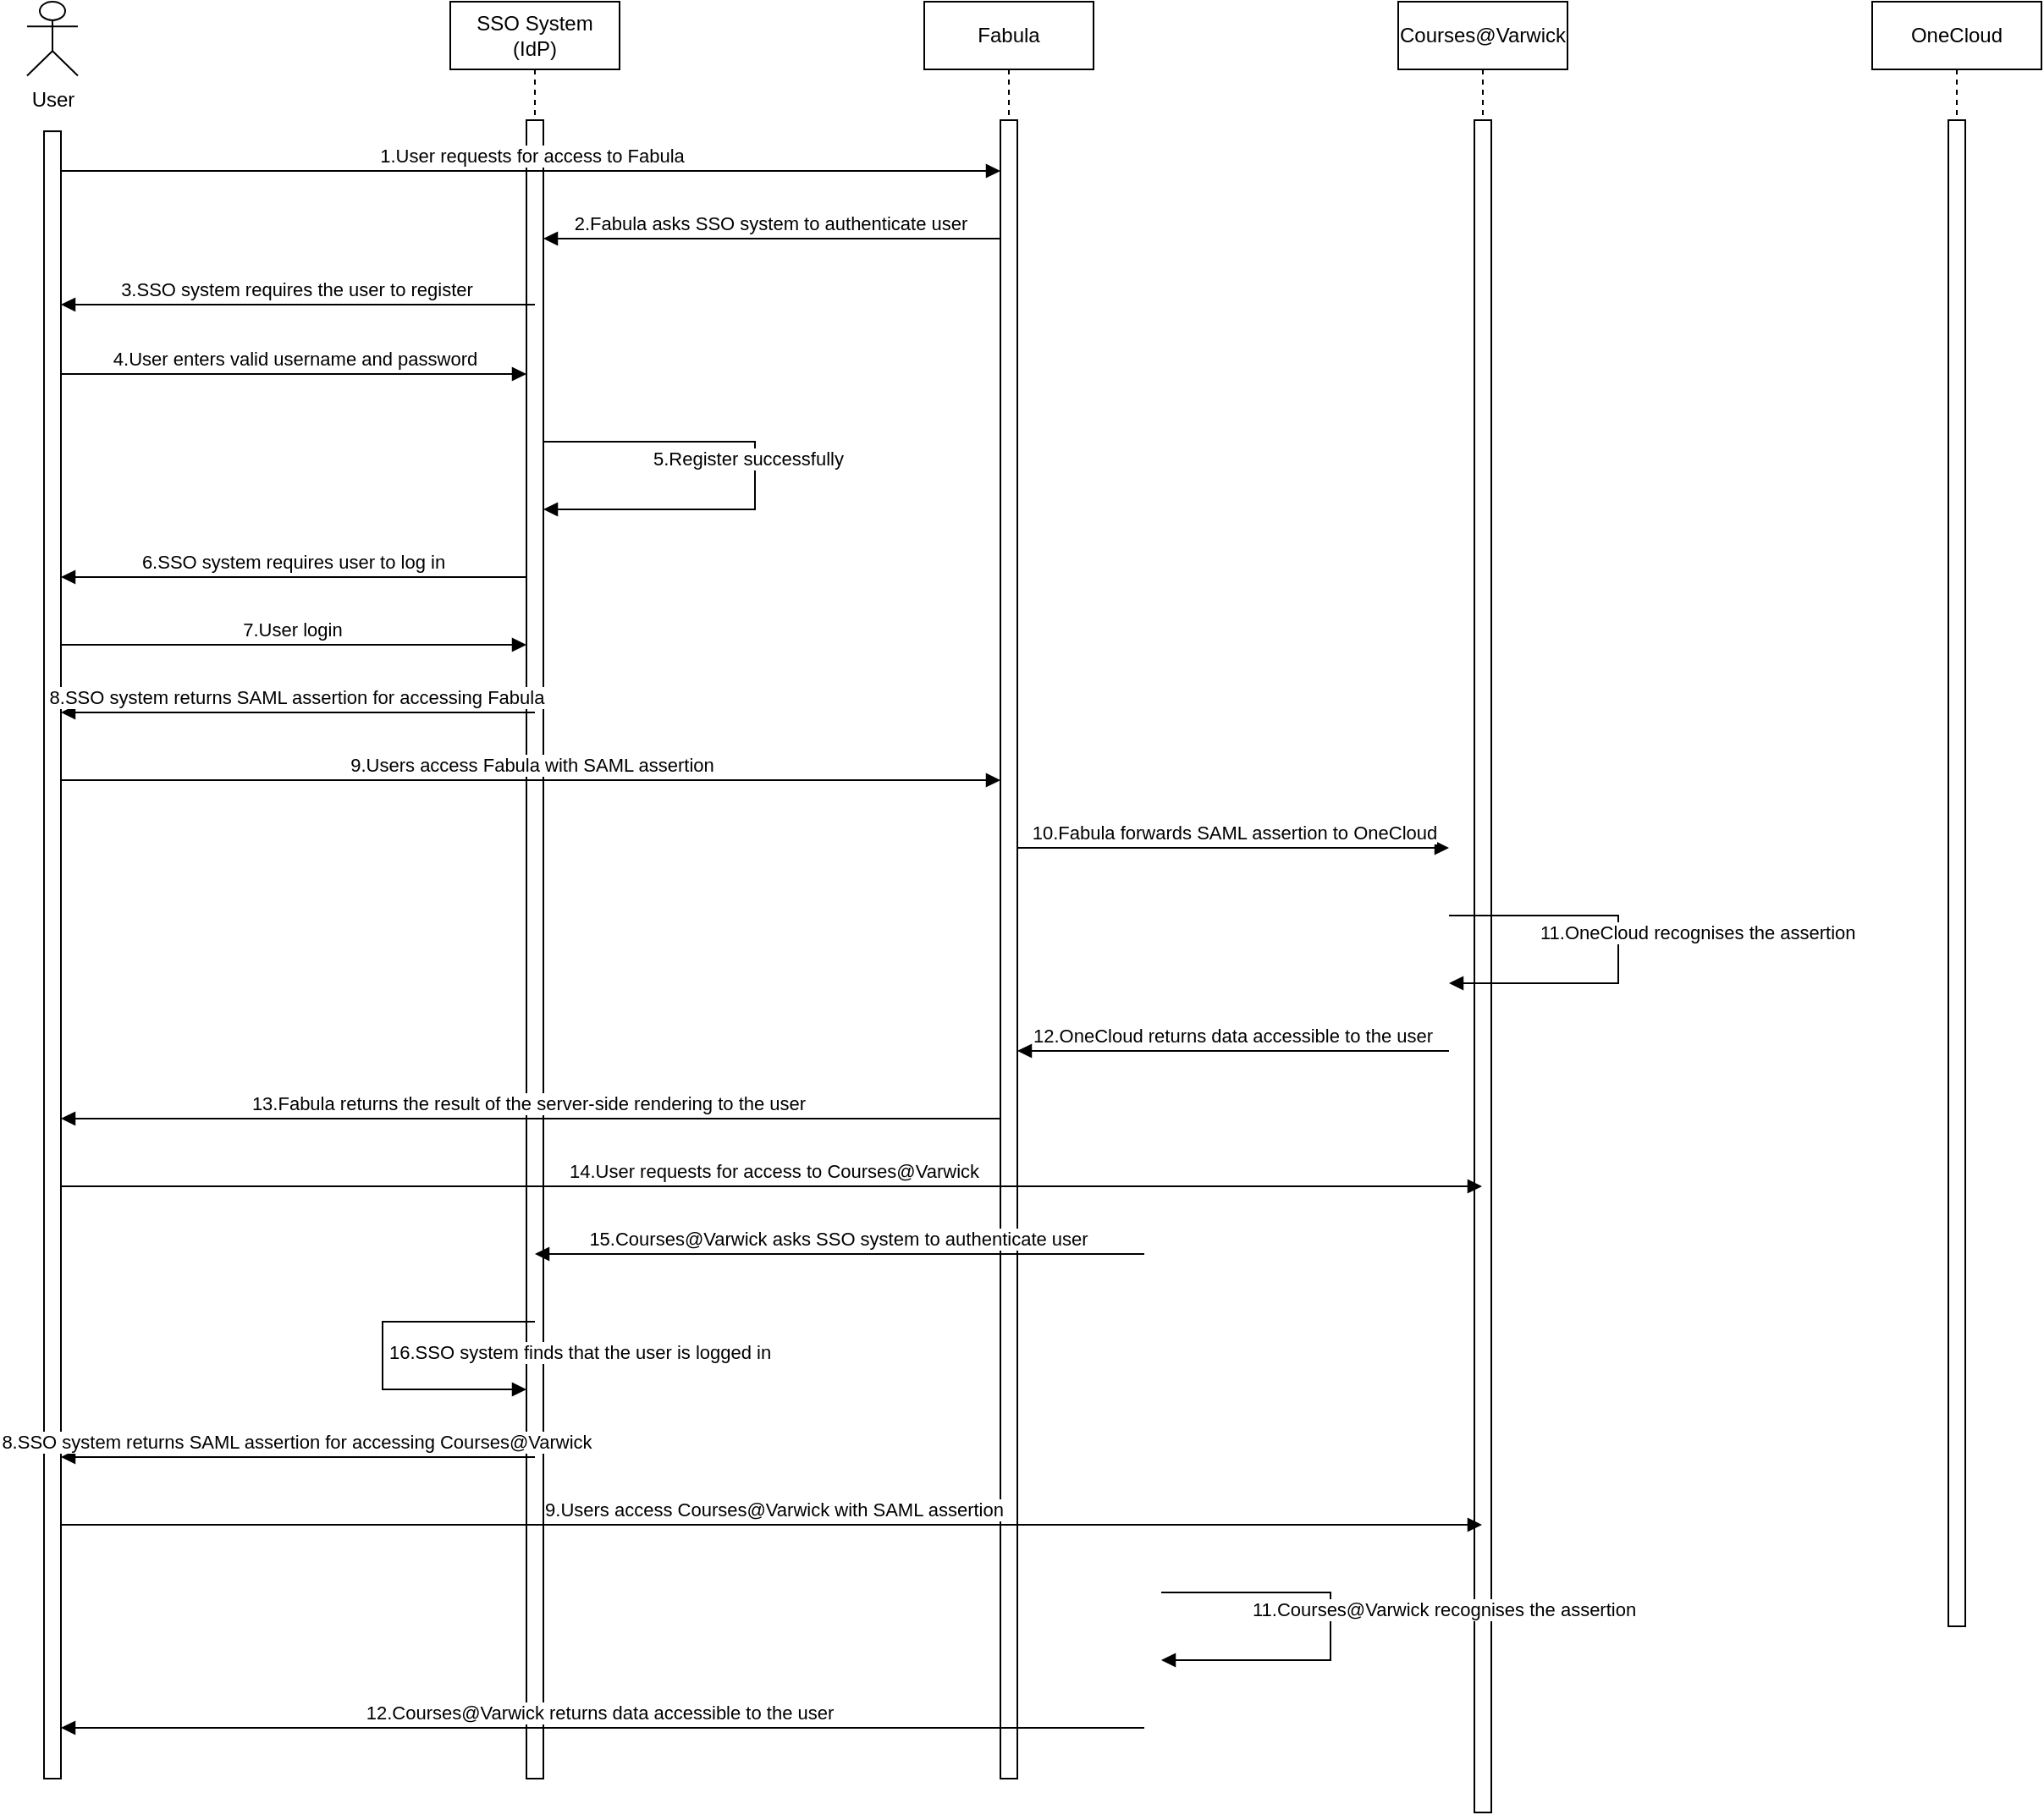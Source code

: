 <mxfile version="20.8.20" type="github">
  <diagram name="Page-1" id="2YBvvXClWsGukQMizWep">
    <mxGraphModel dx="2046" dy="546" grid="1" gridSize="10" guides="1" tooltips="1" connect="1" arrows="1" fold="1" page="1" pageScale="1" pageWidth="850" pageHeight="1100" math="0" shadow="0">
      <root>
        <mxCell id="0" />
        <mxCell id="1" parent="0" />
        <mxCell id="aM9ryv3xv72pqoxQDRHE-5" value="Fabula" style="shape=umlLifeline;perimeter=lifelinePerimeter;whiteSpace=wrap;html=1;container=0;dropTarget=0;collapsible=0;recursiveResize=0;outlineConnect=0;portConstraint=eastwest;newEdgeStyle={&quot;edgeStyle&quot;:&quot;elbowEdgeStyle&quot;,&quot;elbow&quot;:&quot;vertical&quot;,&quot;curved&quot;:0,&quot;rounded&quot;:0};" parent="1" vertex="1">
          <mxGeometry x="320" y="40" width="100" height="1050" as="geometry" />
        </mxCell>
        <mxCell id="aM9ryv3xv72pqoxQDRHE-6" value="" style="html=1;points=[];perimeter=orthogonalPerimeter;outlineConnect=0;targetShapes=umlLifeline;portConstraint=eastwest;newEdgeStyle={&quot;edgeStyle&quot;:&quot;elbowEdgeStyle&quot;,&quot;elbow&quot;:&quot;vertical&quot;,&quot;curved&quot;:0,&quot;rounded&quot;:0};" parent="aM9ryv3xv72pqoxQDRHE-5" vertex="1">
          <mxGeometry x="45" y="70" width="10" height="980" as="geometry" />
        </mxCell>
        <mxCell id="aM9ryv3xv72pqoxQDRHE-1" value="SSO System (IdP)" style="shape=umlLifeline;perimeter=lifelinePerimeter;whiteSpace=wrap;html=1;container=0;dropTarget=0;collapsible=0;recursiveResize=0;outlineConnect=0;portConstraint=eastwest;newEdgeStyle={&quot;edgeStyle&quot;:&quot;elbowEdgeStyle&quot;,&quot;elbow&quot;:&quot;vertical&quot;,&quot;curved&quot;:0,&quot;rounded&quot;:0};" parent="1" vertex="1">
          <mxGeometry x="40" y="40" width="100" height="1050" as="geometry" />
        </mxCell>
        <mxCell id="aM9ryv3xv72pqoxQDRHE-2" value="" style="html=1;points=[];perimeter=orthogonalPerimeter;outlineConnect=0;targetShapes=umlLifeline;portConstraint=eastwest;newEdgeStyle={&quot;edgeStyle&quot;:&quot;elbowEdgeStyle&quot;,&quot;elbow&quot;:&quot;vertical&quot;,&quot;curved&quot;:0,&quot;rounded&quot;:0};" parent="aM9ryv3xv72pqoxQDRHE-1" vertex="1">
          <mxGeometry x="45" y="70" width="10" height="980" as="geometry" />
        </mxCell>
        <mxCell id="Sjwk3GnCQPSGXAsQl0JS-54" value="5.Register successfully" style="html=1;align=left;spacingLeft=2;endArrow=block;rounded=0;edgeStyle=orthogonalEdgeStyle;curved=0;rounded=0;" edge="1" parent="aM9ryv3xv72pqoxQDRHE-1" source="aM9ryv3xv72pqoxQDRHE-2" target="aM9ryv3xv72pqoxQDRHE-2">
          <mxGeometry x="-0.583" y="-10" relative="1" as="geometry">
            <mxPoint x="60" y="260" as="sourcePoint" />
            <Array as="points">
              <mxPoint x="180" y="260" />
              <mxPoint x="180" y="300" />
            </Array>
            <mxPoint x="70" y="300" as="targetPoint" />
            <mxPoint as="offset" />
          </mxGeometry>
        </mxCell>
        <mxCell id="aM9ryv3xv72pqoxQDRHE-9" value="2.Fabula asks SSO system to authenticate user" style="html=1;verticalAlign=bottom;endArrow=block;edgeStyle=elbowEdgeStyle;elbow=vertical;curved=0;rounded=0;" parent="1" source="aM9ryv3xv72pqoxQDRHE-6" target="aM9ryv3xv72pqoxQDRHE-2" edge="1">
          <mxGeometry x="0.006" relative="1" as="geometry">
            <mxPoint x="175" y="160" as="sourcePoint" />
            <Array as="points">
              <mxPoint x="160" y="180" />
              <mxPoint x="190" y="160" />
            </Array>
            <mxPoint x="100" y="180" as="targetPoint" />
            <mxPoint as="offset" />
          </mxGeometry>
        </mxCell>
        <mxCell id="Sjwk3GnCQPSGXAsQl0JS-9" value="OneCloud" style="shape=umlLifeline;perimeter=lifelinePerimeter;whiteSpace=wrap;html=1;container=0;dropTarget=0;collapsible=0;recursiveResize=0;outlineConnect=0;portConstraint=eastwest;newEdgeStyle={&quot;edgeStyle&quot;:&quot;elbowEdgeStyle&quot;,&quot;elbow&quot;:&quot;vertical&quot;,&quot;curved&quot;:0,&quot;rounded&quot;:0};" vertex="1" parent="1">
          <mxGeometry x="880" y="40" width="100" height="960" as="geometry" />
        </mxCell>
        <mxCell id="Sjwk3GnCQPSGXAsQl0JS-10" value="" style="html=1;points=[];perimeter=orthogonalPerimeter;outlineConnect=0;targetShapes=umlLifeline;portConstraint=eastwest;newEdgeStyle={&quot;edgeStyle&quot;:&quot;elbowEdgeStyle&quot;,&quot;elbow&quot;:&quot;vertical&quot;,&quot;curved&quot;:0,&quot;rounded&quot;:0};" vertex="1" parent="Sjwk3GnCQPSGXAsQl0JS-9">
          <mxGeometry x="45" y="70" width="10" height="890" as="geometry" />
        </mxCell>
        <mxCell id="Sjwk3GnCQPSGXAsQl0JS-11" value="Courses@Varwick" style="shape=umlLifeline;perimeter=lifelinePerimeter;whiteSpace=wrap;html=1;container=0;dropTarget=0;collapsible=0;recursiveResize=0;outlineConnect=0;portConstraint=eastwest;newEdgeStyle={&quot;edgeStyle&quot;:&quot;elbowEdgeStyle&quot;,&quot;elbow&quot;:&quot;vertical&quot;,&quot;curved&quot;:0,&quot;rounded&quot;:0};" vertex="1" parent="1">
          <mxGeometry x="600" y="40" width="100" height="1070" as="geometry" />
        </mxCell>
        <mxCell id="Sjwk3GnCQPSGXAsQl0JS-12" value="" style="html=1;points=[];perimeter=orthogonalPerimeter;outlineConnect=0;targetShapes=umlLifeline;portConstraint=eastwest;newEdgeStyle={&quot;edgeStyle&quot;:&quot;elbowEdgeStyle&quot;,&quot;elbow&quot;:&quot;vertical&quot;,&quot;curved&quot;:0,&quot;rounded&quot;:0};" vertex="1" parent="Sjwk3GnCQPSGXAsQl0JS-11">
          <mxGeometry x="45" y="70" width="10" height="1000" as="geometry" />
        </mxCell>
        <mxCell id="Sjwk3GnCQPSGXAsQl0JS-8" value="1.User requests for access to Fabula" style="html=1;verticalAlign=bottom;endArrow=block;edgeStyle=elbowEdgeStyle;elbow=vertical;curved=0;rounded=0;" edge="1" parent="1" source="Sjwk3GnCQPSGXAsQl0JS-24" target="aM9ryv3xv72pqoxQDRHE-6">
          <mxGeometry x="0.002" relative="1" as="geometry">
            <mxPoint x="-90" y="140" as="sourcePoint" />
            <Array as="points">
              <mxPoint x="40" y="140" />
              <mxPoint x="75" y="119.58" />
            </Array>
            <mxPoint x="260" y="140" as="targetPoint" />
            <mxPoint as="offset" />
          </mxGeometry>
        </mxCell>
        <mxCell id="Sjwk3GnCQPSGXAsQl0JS-26" value="" style="group" vertex="1" connectable="0" parent="1">
          <mxGeometry x="-210" y="40" width="30" height="1050" as="geometry" />
        </mxCell>
        <mxCell id="Sjwk3GnCQPSGXAsQl0JS-2" value="User" style="shape=umlActor;verticalLabelPosition=bottom;verticalAlign=top;html=1;" vertex="1" parent="Sjwk3GnCQPSGXAsQl0JS-26">
          <mxGeometry width="30" height="43.75" as="geometry" />
        </mxCell>
        <mxCell id="Sjwk3GnCQPSGXAsQl0JS-24" value="" style="html=1;points=[];perimeter=orthogonalPerimeter;outlineConnect=0;targetShapes=umlLifeline;portConstraint=eastwest;newEdgeStyle={&quot;edgeStyle&quot;:&quot;elbowEdgeStyle&quot;,&quot;elbow&quot;:&quot;vertical&quot;,&quot;curved&quot;:0,&quot;rounded&quot;:0};" vertex="1" parent="Sjwk3GnCQPSGXAsQl0JS-26">
          <mxGeometry x="10" y="76.562" width="10" height="973.438" as="geometry" />
        </mxCell>
        <mxCell id="Sjwk3GnCQPSGXAsQl0JS-25" value="4.User enters valid username and password" style="html=1;verticalAlign=bottom;endArrow=block;edgeStyle=elbowEdgeStyle;elbow=vertical;curved=0;rounded=0;" edge="1" parent="1" source="Sjwk3GnCQPSGXAsQl0JS-24" target="aM9ryv3xv72pqoxQDRHE-2">
          <mxGeometry x="0.004" relative="1" as="geometry">
            <mxPoint x="-50" y="260" as="sourcePoint" />
            <Array as="points">
              <mxPoint x="45" y="260" />
              <mxPoint x="80" y="239.58" />
            </Array>
            <mxPoint x="80" y="260" as="targetPoint" />
            <mxPoint as="offset" />
          </mxGeometry>
        </mxCell>
        <mxCell id="Sjwk3GnCQPSGXAsQl0JS-21" value="3.SSO system requires the user to register" style="html=1;verticalAlign=bottom;endArrow=block;edgeStyle=elbowEdgeStyle;elbow=vertical;curved=0;rounded=0;" edge="1" parent="1" target="Sjwk3GnCQPSGXAsQl0JS-24">
          <mxGeometry x="0.008" relative="1" as="geometry">
            <mxPoint x="90" y="219" as="sourcePoint" />
            <Array as="points">
              <mxPoint x="80" y="219" />
            </Array>
            <mxPoint x="-170" y="219" as="targetPoint" />
            <mxPoint as="offset" />
          </mxGeometry>
        </mxCell>
        <mxCell id="Sjwk3GnCQPSGXAsQl0JS-28" value="6.SSO system requires user to log in" style="html=1;verticalAlign=bottom;endArrow=block;edgeStyle=elbowEdgeStyle;elbow=vertical;curved=0;rounded=0;" edge="1" parent="1" source="aM9ryv3xv72pqoxQDRHE-2" target="Sjwk3GnCQPSGXAsQl0JS-24">
          <mxGeometry x="0.008" relative="1" as="geometry">
            <mxPoint x="60" y="380" as="sourcePoint" />
            <Array as="points">
              <mxPoint x="80" y="380" />
            </Array>
            <mxPoint x="-90" y="380" as="targetPoint" />
            <mxPoint as="offset" />
          </mxGeometry>
        </mxCell>
        <mxCell id="Sjwk3GnCQPSGXAsQl0JS-30" value="7.User login&amp;nbsp;" style="html=1;verticalAlign=bottom;endArrow=block;edgeStyle=elbowEdgeStyle;elbow=vertical;curved=0;rounded=0;" edge="1" parent="1" source="Sjwk3GnCQPSGXAsQl0JS-24" target="aM9ryv3xv72pqoxQDRHE-2">
          <mxGeometry x="0.002" relative="1" as="geometry">
            <mxPoint x="-90" y="420" as="sourcePoint" />
            <Array as="points">
              <mxPoint x="40" y="420" />
              <mxPoint x="75" y="399.58" />
            </Array>
            <mxPoint x="60" y="420" as="targetPoint" />
            <mxPoint as="offset" />
          </mxGeometry>
        </mxCell>
        <mxCell id="Sjwk3GnCQPSGXAsQl0JS-33" value="8.SSO system returns SAML assertion for accessing Fabula" style="html=1;verticalAlign=bottom;endArrow=block;edgeStyle=elbowEdgeStyle;elbow=vertical;curved=0;rounded=0;" edge="1" parent="1" target="Sjwk3GnCQPSGXAsQl0JS-24">
          <mxGeometry x="0.008" relative="1" as="geometry">
            <mxPoint x="90" y="460" as="sourcePoint" />
            <Array as="points">
              <mxPoint x="80" y="460" />
            </Array>
            <mxPoint x="-90" y="460" as="targetPoint" />
            <mxPoint as="offset" />
          </mxGeometry>
        </mxCell>
        <mxCell id="Sjwk3GnCQPSGXAsQl0JS-34" value="9.Users access Fabula with SAML assertion" style="html=1;verticalAlign=bottom;endArrow=block;edgeStyle=elbowEdgeStyle;elbow=vertical;curved=0;rounded=0;" edge="1" parent="1" source="Sjwk3GnCQPSGXAsQl0JS-24" target="aM9ryv3xv72pqoxQDRHE-6">
          <mxGeometry x="0.002" relative="1" as="geometry">
            <mxPoint x="-90" y="500" as="sourcePoint" />
            <Array as="points">
              <mxPoint x="40" y="500" />
              <mxPoint x="75" y="479.58" />
            </Array>
            <mxPoint x="180" y="500" as="targetPoint" />
            <mxPoint as="offset" />
          </mxGeometry>
        </mxCell>
        <mxCell id="Sjwk3GnCQPSGXAsQl0JS-35" value="10.Fabula forwards SAML assertion to OneCloud" style="html=1;verticalAlign=bottom;endArrow=block;edgeStyle=elbowEdgeStyle;elbow=vertical;curved=0;rounded=0;" edge="1" parent="1" source="aM9ryv3xv72pqoxQDRHE-6">
          <mxGeometry x="0.002" relative="1" as="geometry">
            <mxPoint x="290" y="540" as="sourcePoint" />
            <Array as="points">
              <mxPoint x="400" y="540" />
              <mxPoint x="435" y="519.58" />
            </Array>
            <mxPoint x="630" y="540" as="targetPoint" />
            <mxPoint as="offset" />
          </mxGeometry>
        </mxCell>
        <mxCell id="Sjwk3GnCQPSGXAsQl0JS-41" value="11.OneCloud recognises the assertion" style="html=1;align=left;spacingLeft=2;endArrow=block;rounded=0;edgeStyle=orthogonalEdgeStyle;curved=0;rounded=0;" edge="1" parent="1">
          <mxGeometry x="-0.583" y="-10" relative="1" as="geometry">
            <mxPoint x="630" y="580" as="sourcePoint" />
            <Array as="points">
              <mxPoint x="730" y="580" />
              <mxPoint x="730" y="620" />
              <mxPoint x="635" y="620" />
            </Array>
            <mxPoint x="630" y="620" as="targetPoint" />
            <mxPoint as="offset" />
          </mxGeometry>
        </mxCell>
        <mxCell id="Sjwk3GnCQPSGXAsQl0JS-42" value="12.OneCloud returns data accessible to the user" style="html=1;verticalAlign=bottom;endArrow=block;edgeStyle=elbowEdgeStyle;elbow=vertical;curved=0;rounded=0;" edge="1" parent="1" target="aM9ryv3xv72pqoxQDRHE-6">
          <mxGeometry x="0.008" relative="1" as="geometry">
            <mxPoint x="630" y="660" as="sourcePoint" />
            <Array as="points">
              <mxPoint x="620" y="660" />
            </Array>
            <mxPoint x="300" y="660" as="targetPoint" />
            <mxPoint as="offset" />
          </mxGeometry>
        </mxCell>
        <mxCell id="Sjwk3GnCQPSGXAsQl0JS-43" value="13.Fabula returns the result of the server-side rendering to the user" style="html=1;verticalAlign=bottom;endArrow=block;edgeStyle=elbowEdgeStyle;elbow=vertical;curved=0;rounded=0;" edge="1" parent="1" source="aM9ryv3xv72pqoxQDRHE-6" target="Sjwk3GnCQPSGXAsQl0JS-24">
          <mxGeometry x="0.008" relative="1" as="geometry">
            <mxPoint x="230" y="700" as="sourcePoint" />
            <Array as="points">
              <mxPoint x="260" y="700" />
            </Array>
            <mxPoint x="-90" y="700" as="targetPoint" />
            <mxPoint as="offset" />
          </mxGeometry>
        </mxCell>
        <mxCell id="Sjwk3GnCQPSGXAsQl0JS-44" value="14.User requests for access to Courses@Varwick" style="html=1;verticalAlign=bottom;endArrow=block;edgeStyle=elbowEdgeStyle;elbow=vertical;curved=0;rounded=0;" edge="1" parent="1" source="Sjwk3GnCQPSGXAsQl0JS-24" target="Sjwk3GnCQPSGXAsQl0JS-11">
          <mxGeometry x="0.002" relative="1" as="geometry">
            <mxPoint x="-90" y="740" as="sourcePoint" />
            <Array as="points">
              <mxPoint x="40" y="740" />
              <mxPoint x="75" y="719.58" />
            </Array>
            <mxPoint x="90" y="740" as="targetPoint" />
            <mxPoint as="offset" />
          </mxGeometry>
        </mxCell>
        <mxCell id="Sjwk3GnCQPSGXAsQl0JS-45" value="15.Courses@Varwick&amp;nbsp;asks SSO system to authenticate user" style="html=1;verticalAlign=bottom;endArrow=block;edgeStyle=elbowEdgeStyle;elbow=vertical;curved=0;rounded=0;" edge="1" parent="1" target="aM9ryv3xv72pqoxQDRHE-1">
          <mxGeometry x="0.006" relative="1" as="geometry">
            <mxPoint x="450" y="780" as="sourcePoint" />
            <Array as="points">
              <mxPoint x="345" y="780" />
              <mxPoint x="375" y="760" />
            </Array>
            <mxPoint x="280" y="780" as="targetPoint" />
            <mxPoint as="offset" />
          </mxGeometry>
        </mxCell>
        <mxCell id="Sjwk3GnCQPSGXAsQl0JS-49" value="16.SSO system finds that the user is logged in" style="html=1;align=left;spacingLeft=2;endArrow=block;rounded=0;edgeStyle=orthogonalEdgeStyle;curved=0;rounded=0;" edge="1" target="aM9ryv3xv72pqoxQDRHE-2" parent="1">
          <mxGeometry relative="1" as="geometry">
            <mxPoint x="90" y="820" as="sourcePoint" />
            <Array as="points">
              <mxPoint y="820" />
              <mxPoint y="860" />
            </Array>
            <mxPoint x="85" y="850.0" as="targetPoint" />
          </mxGeometry>
        </mxCell>
        <mxCell id="Sjwk3GnCQPSGXAsQl0JS-50" value="8.SSO system returns SAML assertion for accessing&amp;nbsp;Courses@Varwick" style="html=1;verticalAlign=bottom;endArrow=block;edgeStyle=elbowEdgeStyle;elbow=vertical;curved=0;rounded=0;" edge="1" parent="1" target="Sjwk3GnCQPSGXAsQl0JS-24">
          <mxGeometry x="0.008" relative="1" as="geometry">
            <mxPoint x="90" y="900" as="sourcePoint" />
            <Array as="points">
              <mxPoint x="80" y="900" />
            </Array>
            <mxPoint x="-90" y="900" as="targetPoint" />
            <mxPoint as="offset" />
          </mxGeometry>
        </mxCell>
        <mxCell id="Sjwk3GnCQPSGXAsQl0JS-51" value="9.Users access&amp;nbsp;Courses@Varwick with SAML assertion" style="html=1;verticalAlign=bottom;endArrow=block;edgeStyle=elbowEdgeStyle;elbow=vertical;curved=0;rounded=0;" edge="1" parent="1" source="Sjwk3GnCQPSGXAsQl0JS-24" target="Sjwk3GnCQPSGXAsQl0JS-11">
          <mxGeometry x="0.002" relative="1" as="geometry">
            <mxPoint x="-90" y="940" as="sourcePoint" />
            <Array as="points">
              <mxPoint x="40" y="940" />
              <mxPoint x="75" y="919.58" />
            </Array>
            <mxPoint x="270" y="940" as="targetPoint" />
            <mxPoint as="offset" />
          </mxGeometry>
        </mxCell>
        <mxCell id="Sjwk3GnCQPSGXAsQl0JS-52" value="11.Courses@Varwick&amp;nbsp;recognises the assertion" style="html=1;align=left;spacingLeft=2;endArrow=block;rounded=0;edgeStyle=orthogonalEdgeStyle;curved=0;rounded=0;" edge="1" parent="1">
          <mxGeometry x="-0.583" y="-10" relative="1" as="geometry">
            <mxPoint x="460" y="980" as="sourcePoint" />
            <Array as="points">
              <mxPoint x="560" y="980" />
              <mxPoint x="560" y="1020" />
              <mxPoint x="465" y="1020" />
            </Array>
            <mxPoint x="460" y="1020" as="targetPoint" />
            <mxPoint as="offset" />
          </mxGeometry>
        </mxCell>
        <mxCell id="Sjwk3GnCQPSGXAsQl0JS-53" value="12.Courses@Varwick returns data accessible to the user" style="html=1;verticalAlign=bottom;endArrow=block;edgeStyle=elbowEdgeStyle;elbow=vertical;curved=0;rounded=0;entryX=1;entryY=0.969;entryDx=0;entryDy=0;entryPerimeter=0;" edge="1" parent="1" target="Sjwk3GnCQPSGXAsQl0JS-24">
          <mxGeometry x="0.008" relative="1" as="geometry">
            <mxPoint x="450" y="1060" as="sourcePoint" />
            <Array as="points">
              <mxPoint x="440" y="1060" />
            </Array>
            <mxPoint x="-30" y="1060" as="targetPoint" />
            <mxPoint as="offset" />
          </mxGeometry>
        </mxCell>
      </root>
    </mxGraphModel>
  </diagram>
</mxfile>

